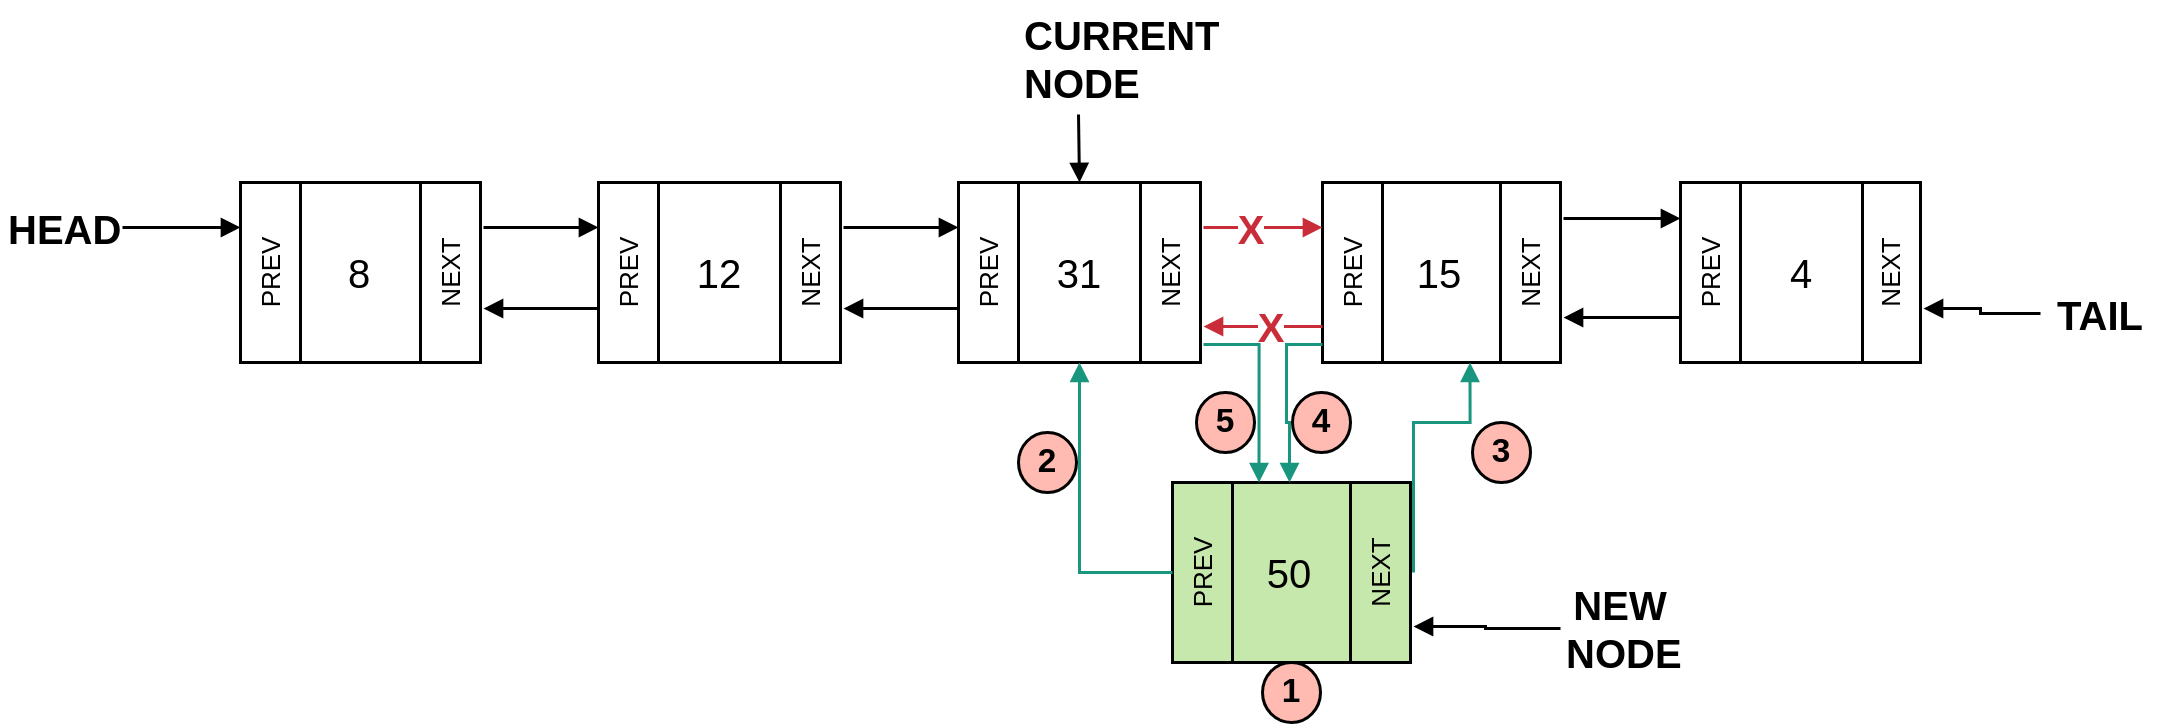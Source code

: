 <?xml version="1.0" encoding="UTF-8"?><mxfile type="Lucidchart-Import" version="17.1.4"><diagram name="Page 1" id="0"><mxGraphModel page="1" pageWidth="1020" pageHeight="1320" grid="1" gridSize="15"><root><mxCell id="0"/><mxCell id="1" parent="0"/><UserObject label="8" lucidchartObjectId="87jIpDc4QQPj" id="2"><mxCell style="html=1;overflow=block;blockSpacing=1;whiteSpace=wrap;fontSize=20;fontColor=default;spacing=3.8;strokeOpacity=100;strokeWidth=1.5;" vertex="1" parent="1"><mxGeometry x="268" y="195" width="61" height="90" as="geometry"/></mxCell></UserObject><mxCell id="3" style="html=1;overflow=block;blockSpacing=1;whiteSpace=wrap;fontSize=13;fontColor=default;spacing=3.8;strokeOpacity=100;strokeWidth=1.5;" vertex="1" parent="1"><mxGeometry x="329" y="195" width="30" height="90" as="geometry"/></mxCell><UserObject label="NEXT" lucidchartObjectId="b8jIca_Rjnn7" id="4"><mxCell style="html=1;overflow=block;blockSpacing=1;whiteSpace=wrap;fontSize=13;fontColor=default;spacing=3.8;strokeOpacity=100;strokeWidth=1.5;fillColor=none;strokeColor=none;rotation=-90;" vertex="1" parent="3"><mxGeometry x="-1" y="0.333" width="90" height="30" relative="1" as="geometry"/></mxCell></UserObject><mxCell id="5" style="html=1;overflow=block;blockSpacing=1;whiteSpace=wrap;fontSize=13;fontColor=default;spacing=3.8;strokeOpacity=100;strokeWidth=1.5;" vertex="1" parent="1"><mxGeometry x="509" y="195" width="30" height="90" as="geometry"/></mxCell><UserObject label="NEXT" lucidchartObjectId="KMkIVn9KjEGU" id="6"><mxCell style="html=1;overflow=block;blockSpacing=1;whiteSpace=wrap;fontSize=13;fontColor=default;spacing=3.8;strokeOpacity=100;strokeWidth=1.5;fillColor=none;strokeColor=none;rotation=-90;" vertex="1" parent="5"><mxGeometry x="-1" y="0.333" width="90" height="30" relative="1" as="geometry"/></mxCell></UserObject><mxCell id="7" style="html=1;overflow=block;blockSpacing=1;whiteSpace=wrap;fontSize=13;fontColor=default;spacing=3.8;strokeOpacity=100;strokeWidth=1.5;" vertex="1" parent="1"><mxGeometry x="689" y="195" width="30" height="90" as="geometry"/></mxCell><UserObject label="NEXT" lucidchartObjectId="MMkIYD3FZGPi" id="8"><mxCell style="html=1;overflow=block;blockSpacing=1;whiteSpace=wrap;fontSize=13;fontColor=default;spacing=3.8;strokeOpacity=100;strokeWidth=1.5;fillColor=none;strokeColor=none;rotation=-90;" vertex="1" parent="7"><mxGeometry x="-1" y="0.333" width="90" height="30" relative="1" as="geometry"/></mxCell></UserObject><mxCell id="9" style="html=1;overflow=block;blockSpacing=1;whiteSpace=wrap;fontSize=13;fontColor=default;spacing=3.8;strokeOpacity=100;strokeWidth=1.5;" vertex="1" parent="1"><mxGeometry x="869" y="195" width="30" height="90" as="geometry"/></mxCell><UserObject label="NEXT" lucidchartObjectId="UMkIbARwJB-E" id="10"><mxCell style="html=1;overflow=block;blockSpacing=1;whiteSpace=wrap;fontSize=13;fontColor=default;spacing=3.8;strokeOpacity=100;strokeWidth=1.5;fillColor=none;strokeColor=none;rotation=-90;" vertex="1" parent="9"><mxGeometry x="-1" y="0.333" width="90" height="30" relative="1" as="geometry"/></mxCell></UserObject><mxCell id="11" style="html=1;overflow=block;blockSpacing=1;whiteSpace=wrap;fontSize=13;fontColor=default;spacing=3.8;strokeOpacity=100;strokeWidth=1.5;" vertex="1" parent="1"><mxGeometry x="1049" y="195" width="30" height="90" as="geometry"/></mxCell><UserObject label="NEXT" lucidchartObjectId="UMkIggsGwIHC" id="12"><mxCell style="html=1;overflow=block;blockSpacing=1;whiteSpace=wrap;fontSize=13;fontColor=default;spacing=3.8;strokeOpacity=100;strokeWidth=1.5;fillColor=none;strokeColor=none;rotation=-90;" vertex="1" parent="11"><mxGeometry x="-1" y="0.333" width="90" height="30" relative="1" as="geometry"/></mxCell></UserObject><UserObject label="HEAD" lucidchartObjectId="_NkISnPSQEmv" id="13"><mxCell style="html=1;overflow=block;blockSpacing=1;whiteSpace=wrap;fontSize=20;fontColor=default;fontStyle=1;spacing=3.8;strokeOpacity=0;fillOpacity=0;fillColor=#ffffff;strokeWidth=1.5;" vertex="1" parent="1"><mxGeometry x="120" y="195" width="60" height="45" as="geometry"/></mxCell></UserObject><UserObject label="12" lucidchartObjectId="QWmIv0Gkiaes" id="14"><mxCell style="html=1;overflow=block;blockSpacing=1;whiteSpace=wrap;fontSize=20;fontColor=default;spacing=3.8;strokeOpacity=100;strokeWidth=1.5;" vertex="1" parent="1"><mxGeometry x="448" y="195" width="61" height="90" as="geometry"/></mxCell></UserObject><UserObject label="31" lucidchartObjectId="TWmI6WQyR7AT" id="15"><mxCell style="html=1;overflow=block;blockSpacing=1;whiteSpace=wrap;fontSize=20;fontColor=default;spacing=3.8;strokeOpacity=100;strokeWidth=1.5;" vertex="1" parent="1"><mxGeometry x="628" y="195" width="61" height="90" as="geometry"/></mxCell></UserObject><UserObject label="15" lucidchartObjectId="YWmIXrmHToj4" id="16"><mxCell style="html=1;overflow=block;blockSpacing=1;whiteSpace=wrap;fontSize=20;fontColor=default;spacing=3.8;strokeOpacity=100;strokeWidth=1.5;" vertex="1" parent="1"><mxGeometry x="808" y="195" width="61" height="90" as="geometry"/></mxCell></UserObject><UserObject label="4" lucidchartObjectId="2WmIQhawiGr." id="17"><mxCell style="html=1;overflow=block;blockSpacing=1;whiteSpace=wrap;fontSize=20;fontColor=default;spacing=3.8;strokeOpacity=100;strokeWidth=1.5;" vertex="1" parent="1"><mxGeometry x="989" y="195" width="61" height="90" as="geometry"/></mxCell></UserObject><mxCell id="18" style="html=1;overflow=block;blockSpacing=1;whiteSpace=wrap;fontSize=13;fontColor=default;spacing=3.8;strokeOpacity=100;strokeWidth=1.5;" vertex="1" parent="1"><mxGeometry x="239" y="195" width="30" height="90" as="geometry"/></mxCell><UserObject label="PREV" lucidchartObjectId="6WmIGiwhJITS" id="19"><mxCell style="html=1;overflow=block;blockSpacing=1;whiteSpace=wrap;fontSize=13;fontColor=default;spacing=3.8;strokeOpacity=100;strokeWidth=1.5;fillColor=none;strokeColor=none;rotation=-90;" vertex="1" parent="18"><mxGeometry x="-1" y="0.333" width="90" height="30" relative="1" as="geometry"/></mxCell></UserObject><mxCell id="20" style="html=1;overflow=block;blockSpacing=1;whiteSpace=wrap;fontSize=13;fontColor=default;spacing=3.8;strokeOpacity=100;strokeWidth=1.5;" vertex="1" parent="1"><mxGeometry x="418" y="195" width="30" height="90" as="geometry"/></mxCell><UserObject label="PREV" lucidchartObjectId=".WmIgvZzzIRY" id="21"><mxCell style="html=1;overflow=block;blockSpacing=1;whiteSpace=wrap;fontSize=13;fontColor=default;spacing=3.8;strokeOpacity=100;strokeWidth=1.5;fillColor=none;strokeColor=none;rotation=-90;" vertex="1" parent="20"><mxGeometry x="-1" y="0.333" width="90" height="30" relative="1" as="geometry"/></mxCell></UserObject><mxCell id="22" style="html=1;overflow=block;blockSpacing=1;whiteSpace=wrap;fontSize=13;fontColor=default;spacing=3.8;strokeOpacity=100;strokeWidth=1.5;" vertex="1" parent="1"><mxGeometry x="598" y="195" width="30" height="90" as="geometry"/></mxCell><UserObject label="PREV" lucidchartObjectId="aXmItaBIfWNa" id="23"><mxCell style="html=1;overflow=block;blockSpacing=1;whiteSpace=wrap;fontSize=13;fontColor=default;spacing=3.8;strokeOpacity=100;strokeWidth=1.5;fillColor=none;strokeColor=none;rotation=-90;" vertex="1" parent="22"><mxGeometry x="-1" y="0.333" width="90" height="30" relative="1" as="geometry"/></mxCell></UserObject><mxCell id="24" style="html=1;overflow=block;blockSpacing=1;whiteSpace=wrap;fontSize=13;fontColor=default;spacing=3.8;strokeOpacity=100;strokeWidth=1.5;" vertex="1" parent="1"><mxGeometry x="780" y="195" width="30" height="90" as="geometry"/></mxCell><UserObject label="PREV" lucidchartObjectId="dXmIC0egB1Va" id="25"><mxCell style="html=1;overflow=block;blockSpacing=1;whiteSpace=wrap;fontSize=13;fontColor=default;spacing=3.8;strokeOpacity=100;strokeWidth=1.5;fillColor=none;strokeColor=none;rotation=-90;" vertex="1" parent="24"><mxGeometry x="-1" y="0.333" width="90" height="30" relative="1" as="geometry"/></mxCell></UserObject><mxCell id="26" style="html=1;overflow=block;blockSpacing=1;whiteSpace=wrap;fontSize=13;fontColor=default;spacing=3.8;strokeOpacity=100;strokeWidth=1.5;" vertex="1" parent="1"><mxGeometry x="959" y="195" width="30" height="90" as="geometry"/></mxCell><UserObject label="PREV" lucidchartObjectId="gXmISupFg4sT" id="27"><mxCell style="html=1;overflow=block;blockSpacing=1;whiteSpace=wrap;fontSize=13;fontColor=default;spacing=3.8;strokeOpacity=100;strokeWidth=1.5;fillColor=none;strokeColor=none;rotation=-90;" vertex="1" parent="26"><mxGeometry x="-1" y="0.333" width="90" height="30" relative="1" as="geometry"/></mxCell></UserObject><UserObject label="TAIL" lucidchartObjectId="oXmIjXQyhqWP" id="28"><mxCell style="html=1;overflow=block;blockSpacing=1;whiteSpace=wrap;fontSize=20;fontColor=default;fontStyle=1;spacing=3.8;strokeOpacity=0;fillOpacity=0;fillColor=#ffffff;strokeWidth=1.5;" vertex="1" parent="1"><mxGeometry x="1139" y="238" width="60" height="45" as="geometry"/></mxCell></UserObject><UserObject label="" lucidchartObjectId="eYmIRw--_72S" id="29"><mxCell style="html=1;jettySize=18;whiteSpace=wrap;fontSize=13;strokeOpacity=100;strokeWidth=1.5;rounded=1;arcSize=0;edgeStyle=orthogonalEdgeStyle;startArrow=none;endArrow=block;endFill=1;exitX=1;exitY=0.5;exitPerimeter=0;entryX=0;entryY=0.25;entryPerimeter=0;" edge="1" parent="1" source="13" target="18"><mxGeometry width="100" height="100" relative="1" as="geometry"><Array as="points"/></mxGeometry></mxCell></UserObject><UserObject label="" lucidchartObjectId="gYmI543pY4cr" id="30"><mxCell style="html=1;jettySize=18;whiteSpace=wrap;fontSize=13;strokeOpacity=100;strokeWidth=1.5;rounded=1;arcSize=0;edgeStyle=orthogonalEdgeStyle;startArrow=none;endArrow=block;endFill=1;exitX=1.05;exitY=0.25;exitPerimeter=0;entryX=0;entryY=0.25;entryPerimeter=0;" edge="1" parent="1" source="3" target="20"><mxGeometry width="100" height="100" relative="1" as="geometry"><Array as="points"/></mxGeometry></mxCell></UserObject><UserObject label="" lucidchartObjectId="iYmICIiNNRhf" id="31"><mxCell style="html=1;jettySize=18;whiteSpace=wrap;fontSize=13;strokeOpacity=100;strokeWidth=1.5;rounded=1;arcSize=0;edgeStyle=orthogonalEdgeStyle;startArrow=none;endArrow=block;endFill=1;exitX=1.05;exitY=0.25;exitPerimeter=0;entryX=0;entryY=0.25;entryPerimeter=0;" edge="1" parent="1" source="5" target="22"><mxGeometry width="100" height="100" relative="1" as="geometry"><Array as="points"/></mxGeometry></mxCell></UserObject><UserObject label="" lucidchartObjectId="kYmIpWp~T-Xr" id="32"><mxCell style="html=1;jettySize=18;whiteSpace=wrap;fontSize=13;strokeColor=#c92d39;strokeOpacity=100;strokeWidth=1.5;rounded=1;arcSize=0;edgeStyle=orthogonalEdgeStyle;startArrow=none;endArrow=block;endFill=1;exitX=1.05;exitY=0.25;exitPerimeter=0;entryX=0;entryY=0.25;entryPerimeter=0;" edge="1" parent="1" source="7" target="24"><mxGeometry width="100" height="100" relative="1" as="geometry"><Array as="points"/></mxGeometry></mxCell></UserObject><mxCell id="33" value="X" style="text;html=1;resizable=0;labelBackgroundColor=default;align=center;verticalAlign=middle;fontStyle=1;fontColor=#c92d39;fontSize=20;" vertex="1" parent="32"><mxGeometry x="-0.213" relative="1" as="geometry"/></mxCell><UserObject label="" lucidchartObjectId="mYmIMDlqx4Un" id="34"><mxCell style="html=1;jettySize=18;whiteSpace=wrap;fontSize=13;strokeOpacity=100;strokeWidth=1.5;rounded=1;arcSize=0;edgeStyle=orthogonalEdgeStyle;startArrow=none;endArrow=block;endFill=1;exitX=1.05;exitY=0.2;exitPerimeter=0;entryX=0;entryY=0.2;entryPerimeter=0;" edge="1" parent="1" source="9" target="26"><mxGeometry width="100" height="100" relative="1" as="geometry"><Array as="points"/></mxGeometry></mxCell></UserObject><UserObject label="" lucidchartObjectId="pYmIxnRZk0Nb" id="35"><mxCell style="html=1;jettySize=18;whiteSpace=wrap;fontSize=13;strokeOpacity=100;strokeWidth=1.5;rounded=1;arcSize=0;edgeStyle=orthogonalEdgeStyle;startArrow=none;endArrow=block;endFill=1;exitX=0;exitY=0.5;exitPerimeter=0;entryX=1.05;entryY=0.7;entryPerimeter=0;" edge="1" parent="1" source="28" target="11"><mxGeometry width="100" height="100" relative="1" as="geometry"><Array as="points"/></mxGeometry></mxCell></UserObject><UserObject label="" lucidchartObjectId="sYmISpMp2wO0" id="36"><mxCell style="html=1;jettySize=18;whiteSpace=wrap;fontSize=13;strokeOpacity=100;strokeWidth=1.5;rounded=1;arcSize=0;edgeStyle=orthogonalEdgeStyle;startArrow=none;endArrow=block;endFill=1;exitX=0;exitY=0.75;exitPerimeter=0;entryX=1.05;entryY=0.75;entryPerimeter=0;" edge="1" parent="1" source="26" target="9"><mxGeometry width="100" height="100" relative="1" as="geometry"><Array as="points"/></mxGeometry></mxCell></UserObject><UserObject label="" lucidchartObjectId="uYmIV5qAtXRR" id="37"><mxCell style="html=1;jettySize=18;whiteSpace=wrap;fontSize=13;strokeColor=#c92d39;strokeOpacity=100;strokeWidth=1.5;rounded=1;arcSize=0;edgeStyle=orthogonalEdgeStyle;startArrow=none;endArrow=block;endFill=1;exitX=0;exitY=0.8;exitPerimeter=0;entryX=1.05;entryY=0.8;entryPerimeter=0;" edge="1" parent="1" source="24" target="7"><mxGeometry width="100" height="100" relative="1" as="geometry"><Array as="points"/></mxGeometry></mxCell></UserObject><mxCell id="38" value="X" style="text;html=1;resizable=0;labelBackgroundColor=default;align=center;verticalAlign=middle;fontStyle=1;fontColor=#c92d39;fontSize=20;" vertex="1" parent="37"><mxGeometry x="-0.121" relative="1" as="geometry"/></mxCell><UserObject label="" lucidchartObjectId="xYmIuD8lJtGa" id="39"><mxCell style="html=1;jettySize=18;whiteSpace=wrap;fontSize=13;strokeOpacity=100;strokeWidth=1.5;rounded=1;arcSize=0;edgeStyle=orthogonalEdgeStyle;startArrow=none;endArrow=block;endFill=1;exitX=0;exitY=0.7;exitPerimeter=0;entryX=1.05;entryY=0.7;entryPerimeter=0;" edge="1" parent="1" source="22" target="5"><mxGeometry width="100" height="100" relative="1" as="geometry"><Array as="points"/></mxGeometry></mxCell></UserObject><UserObject label="" lucidchartObjectId="zYmI2Q7agMhc" id="40"><mxCell style="html=1;jettySize=18;whiteSpace=wrap;fontSize=13;strokeOpacity=100;strokeWidth=1.5;rounded=1;arcSize=0;edgeStyle=orthogonalEdgeStyle;startArrow=none;endArrow=block;endFill=1;exitX=0;exitY=0.7;exitPerimeter=0;entryX=1.05;entryY=0.7;entryPerimeter=0;" edge="1" parent="1" source="20" target="3"><mxGeometry width="100" height="100" relative="1" as="geometry"><Array as="points"/></mxGeometry></mxCell></UserObject><UserObject label="50" lucidchartObjectId="K0mIgCcUG3SW" id="41"><mxCell style="html=1;overflow=block;blockSpacing=1;whiteSpace=wrap;fontSize=20;fontColor=default;spacing=3.8;strokeOpacity=100;fillOpacity=100;fillColor=#c7e8ac;strokeWidth=1.5;" vertex="1" parent="1"><mxGeometry x="733" y="345" width="61" height="90" as="geometry"/></mxCell></UserObject><mxCell id="42" style="html=1;overflow=block;blockSpacing=1;whiteSpace=wrap;fontSize=13;fontColor=default;spacing=3.8;strokeOpacity=100;fillOpacity=100;fillColor=#c7e8ac;strokeWidth=1.5;" vertex="1" parent="1"><mxGeometry x="794" y="345" width="30" height="90" as="geometry"/></mxCell><UserObject label="NEXT" lucidchartObjectId="K0mIO.uF7h9B" id="43"><mxCell style="html=1;overflow=block;blockSpacing=1;whiteSpace=wrap;fontSize=13;fontColor=default;spacing=3.8;strokeOpacity=100;fillOpacity=100;strokeWidth=1.5;fillColor=none;strokeColor=none;rotation=-90;" vertex="1" parent="42"><mxGeometry x="-1" y="0.333" width="90" height="30" relative="1" as="geometry"/></mxCell></UserObject><mxCell id="44" style="html=1;overflow=block;blockSpacing=1;whiteSpace=wrap;fontSize=13;fontColor=default;spacing=3.8;strokeOpacity=100;fillOpacity=100;fillColor=#c7e8ac;strokeWidth=1.5;" vertex="1" parent="1"><mxGeometry x="705" y="345" width="30" height="90" as="geometry"/></mxCell><UserObject label="PREV" lucidchartObjectId="K0mIPAQeB36-" id="45"><mxCell style="html=1;overflow=block;blockSpacing=1;whiteSpace=wrap;fontSize=13;fontColor=default;spacing=3.8;strokeOpacity=100;fillOpacity=100;strokeWidth=1.5;fillColor=none;strokeColor=none;rotation=-90;" vertex="1" parent="44"><mxGeometry x="-1" y="0.333" width="90" height="30" relative="1" as="geometry"/></mxCell></UserObject><UserObject label="1" lucidchartObjectId="EKnItc13ufjE" id="46"><mxCell style="html=1;overflow=block;blockSpacing=1;whiteSpace=wrap;ellipse;fontSize=16.7;fontColor=default;fontStyle=1;spacing=3.8;strokeOpacity=100;fillOpacity=100;fillColor=#ffbbb1;strokeWidth=1.5;" vertex="1" parent="1"><mxGeometry x="750" y="435" width="29" height="30" as="geometry"/></mxCell></UserObject><UserObject label="2" lucidchartObjectId="5KnI5IiSAY0G" id="47"><mxCell style="html=1;overflow=block;blockSpacing=1;whiteSpace=wrap;ellipse;fontSize=16.7;fontColor=default;fontStyle=1;spacing=3.8;strokeOpacity=100;fillOpacity=100;fillColor=#ffbbb1;strokeWidth=1.5;" vertex="1" parent="1"><mxGeometry x="628" y="320" width="29" height="30" as="geometry"/></mxCell></UserObject><UserObject label="3" lucidchartObjectId="9KnIFgfDCQZJ" id="48"><mxCell style="html=1;overflow=block;blockSpacing=1;whiteSpace=wrap;ellipse;fontSize=16.7;fontColor=default;fontStyle=1;spacing=3.8;strokeOpacity=100;fillOpacity=100;fillColor=#ffbbb1;strokeWidth=1.5;" vertex="1" parent="1"><mxGeometry x="855" y="315" width="29" height="30" as="geometry"/></mxCell></UserObject><UserObject label="4" lucidchartObjectId=".KnIlfiSBE3X" id="49"><mxCell style="html=1;overflow=block;blockSpacing=1;whiteSpace=wrap;ellipse;fontSize=16.7;fontColor=default;fontStyle=1;spacing=3.8;strokeOpacity=100;fillOpacity=100;fillColor=#ffbbb1;strokeWidth=1.5;" vertex="1" parent="1"><mxGeometry x="765" y="300" width="29" height="30" as="geometry"/></mxCell></UserObject><UserObject label="CURRENT NODE" lucidchartObjectId="O0gJ9awINQ3q" id="50"><mxCell style="html=1;overflow=block;blockSpacing=1;whiteSpace=wrap;fontSize=20;fontColor=default;fontStyle=1;spacing=3.8;strokeOpacity=0;fillOpacity=0;fillColor=#ffffff;strokeWidth=1.5;" vertex="1" parent="1"><mxGeometry x="628" y="105" width="60" height="56" as="geometry"/></mxCell></UserObject><UserObject label="" lucidchartObjectId="00gJZXDNNEpQ" id="51"><mxCell style="html=1;jettySize=18;whiteSpace=wrap;fontSize=13;strokeOpacity=100;strokeWidth=1.5;rounded=1;arcSize=0;edgeStyle=orthogonalEdgeStyle;startArrow=none;endArrow=block;endFill=1;exitX=0.5;exitY=1;exitPerimeter=0;entryX=0.5;entryY=0;entryPerimeter=0;" edge="1" parent="1" source="50" target="15"><mxGeometry width="100" height="100" relative="1" as="geometry"><Array as="points"/></mxGeometry></mxCell></UserObject><UserObject label="" lucidchartObjectId="80gJ8J7ZZuGB" id="52"><mxCell style="html=1;jettySize=18;whiteSpace=wrap;fontSize=13;strokeColor=#19967d;strokeOpacity=100;strokeWidth=1.5;rounded=1;arcSize=0;edgeStyle=orthogonalEdgeStyle;startArrow=none;endArrow=block;endFill=1;exitX=0;exitY=0.5;exitPerimeter=0;entryX=0.5;entryY=1;entryPerimeter=0;" edge="1" parent="1" source="44" target="15"><mxGeometry width="100" height="100" relative="1" as="geometry"><Array as="points"/></mxGeometry></mxCell></UserObject><UserObject label="" lucidchartObjectId="r1gJvictvXzh" id="53"><mxCell style="html=1;jettySize=18;whiteSpace=wrap;fontSize=13;strokeColor=#19967d;strokeOpacity=100;strokeWidth=1.5;rounded=1;arcSize=0;edgeStyle=orthogonalEdgeStyle;startArrow=none;endArrow=block;endFill=1;exitX=1.05;exitY=0.5;exitPerimeter=0;entryX=0.75;entryY=1;entryPerimeter=0;" edge="1" parent="1" source="42" target="16"><mxGeometry width="100" height="100" relative="1" as="geometry"><Array as="points"/></mxGeometry></mxCell></UserObject><UserObject label="" lucidchartObjectId="z1gJCYobkRMN" id="54"><mxCell style="html=1;jettySize=18;whiteSpace=wrap;fontSize=13;strokeColor=#19967d;strokeOpacity=100;strokeWidth=1.5;rounded=1;arcSize=0;edgeStyle=orthogonalEdgeStyle;startArrow=none;endArrow=block;endFill=1;exitX=0;exitY=0.9;exitPerimeter=0;entryX=0.5;entryY=0;entryPerimeter=0;" edge="1" parent="1" source="24" target="41"><mxGeometry width="100" height="100" relative="1" as="geometry"><Array as="points"/></mxGeometry></mxCell></UserObject><UserObject label="" lucidchartObjectId="K1gJ-Tfa68-o" id="55"><mxCell style="html=1;jettySize=18;whiteSpace=wrap;fontSize=13;strokeColor=#19967d;strokeOpacity=100;strokeWidth=1.5;rounded=1;arcSize=0;edgeStyle=orthogonalEdgeStyle;startArrow=none;endArrow=block;endFill=1;exitX=1.05;exitY=0.9;exitPerimeter=0;entryX=0.25;entryY=0;entryPerimeter=0;" edge="1" parent="1" source="7" target="41"><mxGeometry width="100" height="100" relative="1" as="geometry"><Array as="points"/></mxGeometry></mxCell></UserObject><UserObject label="5" lucidchartObjectId="u2gJEg9TAt5L" id="56"><mxCell style="html=1;overflow=block;blockSpacing=1;whiteSpace=wrap;ellipse;fontSize=16.7;fontColor=default;fontStyle=1;spacing=3.8;strokeOpacity=100;fillOpacity=100;fillColor=#ffbbb1;strokeWidth=1.5;" vertex="1" parent="1"><mxGeometry x="717" y="300" width="29" height="30" as="geometry"/></mxCell></UserObject><UserObject label="NEW NODE" lucidchartObjectId="dVKQL7UQUwij" id="57"><mxCell style="html=1;overflow=block;blockSpacing=1;whiteSpace=wrap;fontSize=20;fontColor=default;fontStyle=1;spacing=3.8;strokeOpacity=0;fillOpacity=0;fillColor=#ffffff;strokeWidth=1.5;" vertex="1" parent="1"><mxGeometry x="899" y="390" width="60" height="56" as="geometry"/></mxCell></UserObject><UserObject label="" lucidchartObjectId="fWKQDOMe-rkW" id="58"><mxCell style="html=1;jettySize=18;whiteSpace=wrap;fontSize=13;strokeOpacity=100;strokeWidth=1.5;rounded=1;arcSize=0;edgeStyle=orthogonalEdgeStyle;startArrow=none;endArrow=block;endFill=1;exitX=0;exitY=0.5;exitPerimeter=0;entryX=1.05;entryY=0.8;entryPerimeter=0;" edge="1" parent="1" source="57" target="42"><mxGeometry width="100" height="100" relative="1" as="geometry"><Array as="points"/></mxGeometry></mxCell></UserObject></root></mxGraphModel></diagram></mxfile>